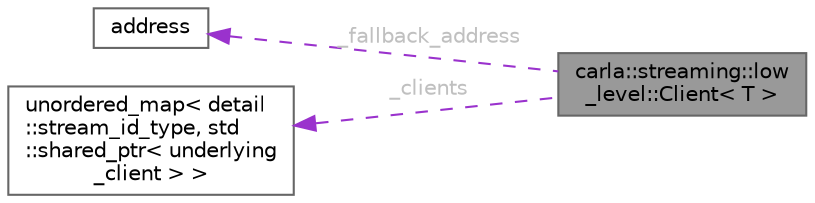 digraph "carla::streaming::low_level::Client&lt; T &gt;"
{
 // INTERACTIVE_SVG=YES
 // LATEX_PDF_SIZE
  bgcolor="transparent";
  edge [fontname=Helvetica,fontsize=10,labelfontname=Helvetica,labelfontsize=10];
  node [fontname=Helvetica,fontsize=10,shape=box,height=0.2,width=0.4];
  rankdir="LR";
  Node1 [id="Node000001",label="carla::streaming::low\l_level::Client\< T \>",height=0.2,width=0.4,color="gray40", fillcolor="grey60", style="filled", fontcolor="black",tooltip="A client able to subscribe to multiple streams."];
  Node2 -> Node1 [id="edge1_Node000001_Node000002",dir="back",color="darkorchid3",style="dashed",tooltip=" ",label=" _fallback_address",fontcolor="grey" ];
  Node2 [id="Node000002",label="address",height=0.2,width=0.4,color="gray40", fillcolor="white", style="filled",tooltip=" "];
  Node3 -> Node1 [id="edge2_Node000001_Node000003",dir="back",color="darkorchid3",style="dashed",tooltip=" ",label=" _clients",fontcolor="grey" ];
  Node3 [id="Node000003",label="unordered_map\< detail\l::stream_id_type, std\l::shared_ptr\< underlying\l_client \> \>",height=0.2,width=0.4,color="gray40", fillcolor="white", style="filled",tooltip=" "];
}
